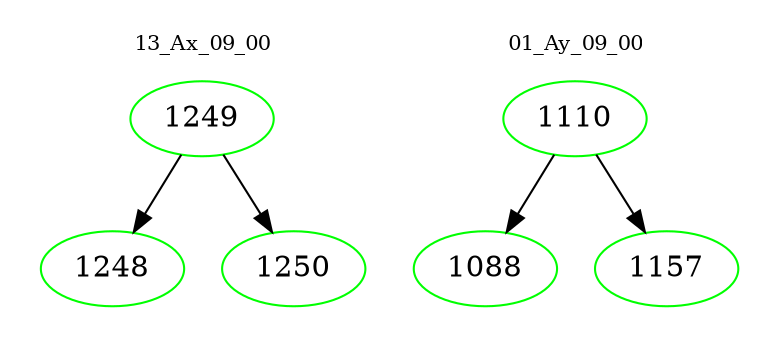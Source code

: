 digraph{
subgraph cluster_0 {
color = white
label = "13_Ax_09_00";
fontsize=10;
T0_1249 [label="1249", color="green"]
T0_1249 -> T0_1248 [color="black"]
T0_1248 [label="1248", color="green"]
T0_1249 -> T0_1250 [color="black"]
T0_1250 [label="1250", color="green"]
}
subgraph cluster_1 {
color = white
label = "01_Ay_09_00";
fontsize=10;
T1_1110 [label="1110", color="green"]
T1_1110 -> T1_1088 [color="black"]
T1_1088 [label="1088", color="green"]
T1_1110 -> T1_1157 [color="black"]
T1_1157 [label="1157", color="green"]
}
}
